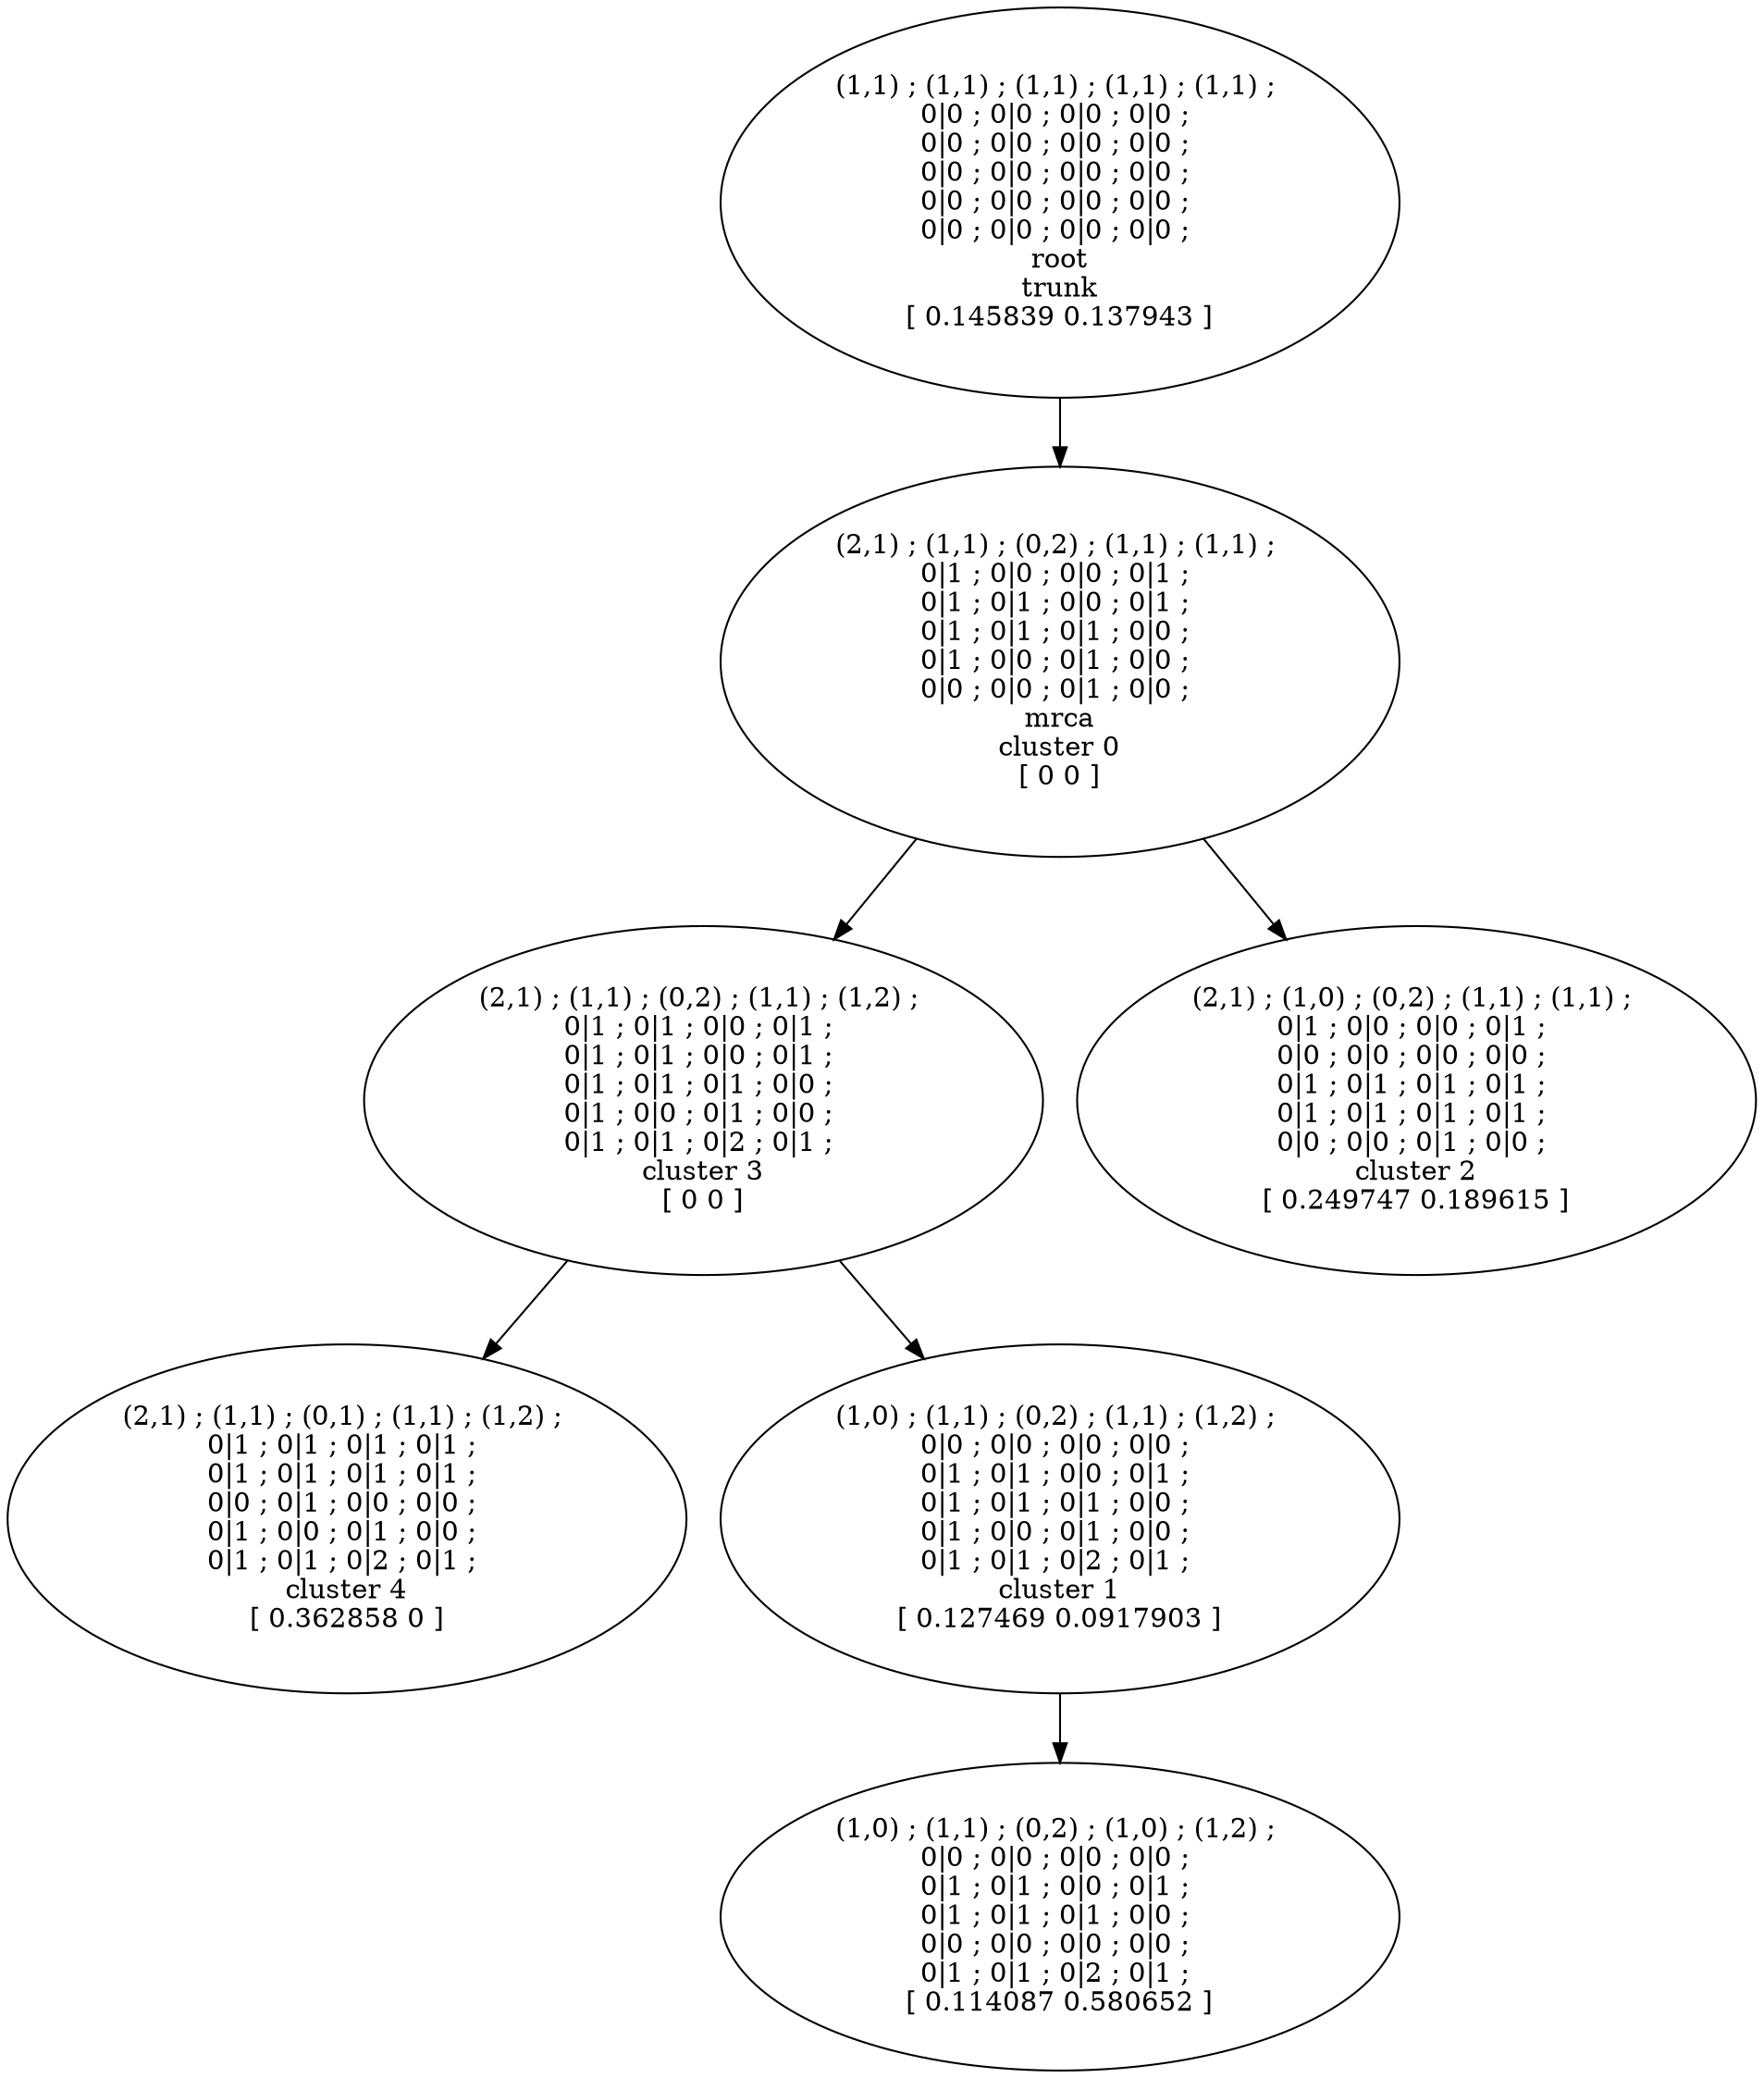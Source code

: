 digraph T {
	6 [label="(2,1) ; (1,1) ; (0,2) ; (1,1) ; (1,2) ; \n0|1 ; 0|1 ; 0|0 ; 0|1 ; \n0|1 ; 0|1 ; 0|0 ; 0|1 ; \n0|1 ; 0|1 ; 0|1 ; 0|0 ; \n0|1 ; 0|0 ; 0|1 ; 0|0 ; \n0|1 ; 0|1 ; 0|2 ; 0|1 ; \ncluster 3\n[ 0 0 ]"]
	5 [label="(2,1) ; (1,1) ; (0,2) ; (1,1) ; (1,1) ; \n0|1 ; 0|0 ; 0|0 ; 0|1 ; \n0|1 ; 0|1 ; 0|0 ; 0|1 ; \n0|1 ; 0|1 ; 0|1 ; 0|0 ; \n0|1 ; 0|0 ; 0|1 ; 0|0 ; \n0|0 ; 0|0 ; 0|1 ; 0|0 ; \nmrca\ncluster 0\n[ 0 0 ]"]
	4 [label="(2,1) ; (1,1) ; (0,1) ; (1,1) ; (1,2) ; \n0|1 ; 0|1 ; 0|1 ; 0|1 ; \n0|1 ; 0|1 ; 0|1 ; 0|1 ; \n0|0 ; 0|1 ; 0|0 ; 0|0 ; \n0|1 ; 0|0 ; 0|1 ; 0|0 ; \n0|1 ; 0|1 ; 0|2 ; 0|1 ; \ncluster 4\n[ 0.362858 0 ]"]
	3 [label="(2,1) ; (1,0) ; (0,2) ; (1,1) ; (1,1) ; \n0|1 ; 0|0 ; 0|0 ; 0|1 ; \n0|0 ; 0|0 ; 0|0 ; 0|0 ; \n0|1 ; 0|1 ; 0|1 ; 0|1 ; \n0|1 ; 0|1 ; 0|1 ; 0|1 ; \n0|0 ; 0|0 ; 0|1 ; 0|0 ; \ncluster 2\n[ 0.249747 0.189615 ]"]
	2 [label="(1,1) ; (1,1) ; (1,1) ; (1,1) ; (1,1) ; \n0|0 ; 0|0 ; 0|0 ; 0|0 ; \n0|0 ; 0|0 ; 0|0 ; 0|0 ; \n0|0 ; 0|0 ; 0|0 ; 0|0 ; \n0|0 ; 0|0 ; 0|0 ; 0|0 ; \n0|0 ; 0|0 ; 0|0 ; 0|0 ; \nroot\ntrunk\n[ 0.145839 0.137943 ]"]
	1 [label="(1,0) ; (1,1) ; (0,2) ; (1,1) ; (1,2) ; \n0|0 ; 0|0 ; 0|0 ; 0|0 ; \n0|1 ; 0|1 ; 0|0 ; 0|1 ; \n0|1 ; 0|1 ; 0|1 ; 0|0 ; \n0|1 ; 0|0 ; 0|1 ; 0|0 ; \n0|1 ; 0|1 ; 0|2 ; 0|1 ; \ncluster 1\n[ 0.127469 0.0917903 ]"]
	0 [label="(1,0) ; (1,1) ; (0,2) ; (1,0) ; (1,2) ; \n0|0 ; 0|0 ; 0|0 ; 0|0 ; \n0|1 ; 0|1 ; 0|0 ; 0|1 ; \n0|1 ; 0|1 ; 0|1 ; 0|0 ; \n0|0 ; 0|0 ; 0|0 ; 0|0 ; \n0|1 ; 0|1 ; 0|2 ; 0|1 ; \n[ 0.114087 0.580652 ]"]
6 -> 4
6 -> 1
5 -> 6
5 -> 3
2 -> 5
1 -> 0
}
